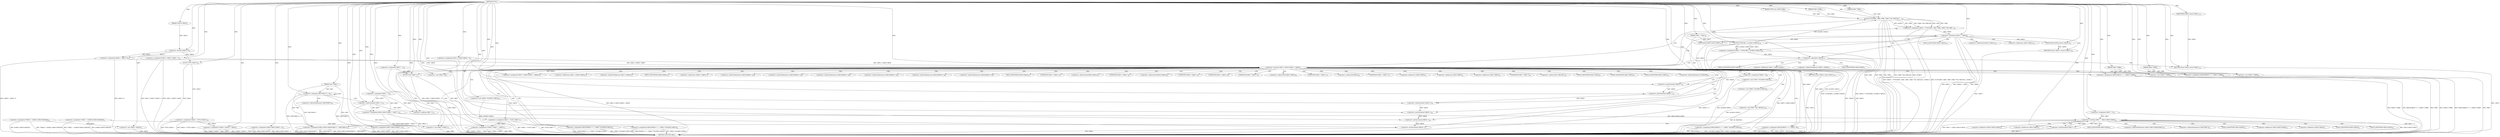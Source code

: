 digraph "FUN1" {  
"8" [label = <(METHOD,FUN1)<SUB>1</SUB>> ]
"268" [label = <(METHOD_RETURN,VAR1)<SUB>1</SUB>> ]
"9" [label = <(PARAM,VAR2 *VAR3)<SUB>1</SUB>> ]
"10" [label = <(PARAM,TPMI_ALG_HASH VAR4)<SUB>1</SUB>> ]
"11" [label = <(PARAM,VAR5 *VAR6)<SUB>4</SUB>> ]
"12" [label = <(PARAM,char *VAR7)<SUB>4</SUB>> ]
"13" [label = <(PARAM,VAR5 *VAR8)<SUB>4</SUB>> ]
"14" [label = <(PARAM,VAR5 *VAR9)<SUB>4</SUB>> ]
"15" [label = <(PARAM,UINT16 VAR10)<SUB>4</SUB>> ]
"16" [label = <(PARAM,VAR11  *VAR12)<SUB>5</SUB>> ]
"23" [label = <(&lt;operator&gt;.assignment,*VAR18 = &amp;VAR15.VAR19.VAR20[0])<SUB>10</SUB>> ]
"34" [label = <(&lt;operator&gt;.assignment,*VAR21 = &amp;VAR16.VAR19.VAR20[0])<SUB>11</SUB>> ]
"51" [label = <(&lt;operator&gt;.assignment,VAR29 = VAR10 / 8)<SUB>19</SUB>> ]
"56" [label = <(&lt;operator&gt;.assignment,VAR12-&gt;VAR19 .VAR30 = 0)<SUB>21</SUB>> ]
"63" [label = <(&lt;operator&gt;.assignment,VAR16.VAR19.VAR30 = 4)<SUB>23</SUB>> ]
"70" [label = <(&lt;operator&gt;.assignment,VAR15.VAR19.VAR30 = 4)<SUB>25</SUB>> ]
"77" [label = <(&lt;operator&gt;.assignment,VAR24 = FUN2( VAR10 ))<SUB>26</SUB>> ]
"81" [label = <(&lt;operator&gt;.assignment,*(VAR31 *)VAR18 = VAR24)<SUB>27</SUB>> ]
"99" [label = <(&lt;operator&gt;.assignment,VAR14.VAR19.VAR30 = VAR27+1)<SUB>31</SUB>> ]
"134" [label = <(&lt;operator&gt;.assignment,VAR12-&gt;VAR19.VAR30 = 0)<SUB>37</SUB>> ]
"141" [label = <(&lt;operator&gt;.assignment,VAR27 = 1)<SUB>39</SUB>> ]
"259" [label = <(&lt;operator&gt;.assignment,VAR12-&gt;VAR19.VAR30 = VAR29)<SUB>152</SUB>> ]
"266" [label = <(RETURN,return VAR33;,return VAR33;)<SUB>155</SUB>> ]
"92" [label = <(&lt;operator&gt;.notEquals,VAR7[VAR27] != 0)<SUB>29</SUB>> ]
"97" [label = <(&lt;operator&gt;.postIncrement,VAR27++)<SUB>29</SUB>> ]
"113" [label = <(&lt;operator&gt;.lessThan,VAR27 &lt; VAR14.VAR19.VAR30)<SUB>32</SUB>> ]
"120" [label = <(&lt;operator&gt;.postIncrement,VAR27++)<SUB>32</SUB>> ]
"145" [label = <(&lt;operator&gt;.lessThan,VAR12-&gt;VAR19.VAR30 &lt; VAR29)<SUB>71</SUB>> ]
"267" [label = <(IDENTIFIER,VAR33,return VAR33;)<SUB>155</SUB>> ]
"53" [label = <(&lt;operator&gt;.division,VAR10 / 8)<SUB>19</SUB>> ]
"79" [label = <(FUN2,FUN2( VAR10 ))<SUB>26</SUB>> ]
"89" [label = <(&lt;operator&gt;.assignment,VAR27 = 0)<SUB>29</SUB>> ]
"105" [label = <(&lt;operator&gt;.addition,VAR27+1)<SUB>31</SUB>> ]
"110" [label = <(&lt;operator&gt;.assignment,VAR27 = 0)<SUB>32</SUB>> ]
"123" [label = <(&lt;operator&gt;.assignment,VAR14.VAR19.VAR20[VAR27] = VAR7[VAR27])<SUB>34</SUB>> ]
"153" [label = <(&lt;operator&gt;.assignment,VAR25 = FUN2( VAR27 ))<SUB>77</SUB>> ]
"157" [label = <(&lt;operator&gt;.assignment,*(VAR31 *)VAR21 = VAR25)<SUB>78</SUB>> ]
"163" [label = <(&lt;operator&gt;.assignment,VAR28 = 0)<SUB>80</SUB>> ]
"166" [label = <(&lt;operator&gt;.assignment,VAR23[VAR28++] = (VAR22 *)&amp;(VAR16.VAR32))<SUB>81</SUB>> ]
"177" [label = <(&lt;operator&gt;.assignment,VAR23[VAR28++] = (VAR22 *)&amp;(VAR14.VAR32))<SUB>82</SUB>> ]
"188" [label = <(&lt;operator&gt;.assignment,VAR23[VAR28++] = (VAR22 *)VAR8)<SUB>83</SUB>> ]
"196" [label = <(&lt;operator&gt;.assignment,VAR23[VAR28++] = (VAR22 *)VAR9)<SUB>84</SUB>> ]
"204" [label = <(&lt;operator&gt;.assignment,VAR23[VAR28++] = (VAR22 *)&amp;(VAR15.VAR32))<SUB>85</SUB>> ]
"215" [label = <(&lt;operator&gt;.assignment,VAR23[VAR28++] = (VAR22 *)0)<SUB>87</SUB>> ]
"223" [label = <(&lt;operator&gt;.assignment,VAR26 = FUN3(VAR3, VAR4, VAR6, (VAR5 **)&amp;( VAR2...)<SUB>89</SUB>> ]
"245" [label = <(&lt;operator&gt;.assignment,VAR34 = FUN4(VAR12, &amp;(VAR13.VAR32)))<SUB>140</SUB>> ]
"83" [label = <(&lt;operator&gt;.cast,(VAR31 *)VAR18)<SUB>27</SUB>> ]
"238" [label = <(&lt;operator&gt;.notEquals,VAR26 != VAR33)<SUB>91</SUB>> ]
"254" [label = <(&lt;operator&gt;.logicalNot,!VAR34)<SUB>141</SUB>> ]
"155" [label = <(FUN2,FUN2( VAR27 ))<SUB>77</SUB>> ]
"171" [label = <(&lt;operator&gt;.cast,(VAR22 *)&amp;(VAR16.VAR32))<SUB>81</SUB>> ]
"182" [label = <(&lt;operator&gt;.cast,(VAR22 *)&amp;(VAR14.VAR32))<SUB>82</SUB>> ]
"193" [label = <(&lt;operator&gt;.cast,(VAR22 *)VAR8)<SUB>83</SUB>> ]
"201" [label = <(&lt;operator&gt;.cast,(VAR22 *)VAR9)<SUB>84</SUB>> ]
"209" [label = <(&lt;operator&gt;.cast,(VAR22 *)&amp;(VAR15.VAR32))<SUB>85</SUB>> ]
"220" [label = <(&lt;operator&gt;.cast,(VAR22 *)0)<SUB>87</SUB>> ]
"225" [label = <(FUN3,FUN3(VAR3, VAR4, VAR6, (VAR5 **)&amp;( VAR23[0] ), ...)<SUB>89</SUB>> ]
"242" [label = <(RETURN,return( VAR26 );,return( VAR26 );)<SUB>95</SUB>> ]
"247" [label = <(FUN4,FUN4(VAR12, &amp;(VAR13.VAR32)))<SUB>140</SUB>> ]
"257" [label = <(RETURN,return VAR35;,return VAR35;)<SUB>143</SUB>> ]
"159" [label = <(&lt;operator&gt;.cast,(VAR31 *)VAR21)<SUB>78</SUB>> ]
"169" [label = <(&lt;operator&gt;.postIncrement,VAR28++)<SUB>81</SUB>> ]
"180" [label = <(&lt;operator&gt;.postIncrement,VAR28++)<SUB>82</SUB>> ]
"191" [label = <(&lt;operator&gt;.postIncrement,VAR28++)<SUB>83</SUB>> ]
"199" [label = <(&lt;operator&gt;.postIncrement,VAR28++)<SUB>84</SUB>> ]
"207" [label = <(&lt;operator&gt;.postIncrement,VAR28++)<SUB>85</SUB>> ]
"218" [label = <(&lt;operator&gt;.postIncrement,VAR28++)<SUB>87</SUB>> ]
"229" [label = <(&lt;operator&gt;.cast,(VAR5 **)&amp;( VAR23[0] ))<SUB>89</SUB>> ]
"243" [label = <(IDENTIFIER,VAR26,return( VAR26 );)<SUB>95</SUB>> ]
"258" [label = <(IDENTIFIER,VAR35,return VAR35;)<SUB>143</SUB>> ]
"260" [label = <(&lt;operator&gt;.fieldAccess,VAR12-&gt;VAR19.VAR30)<SUB>152</SUB>> ]
"93" [label = <(&lt;operator&gt;.indirectIndexAccess,VAR7[VAR27])<SUB>29</SUB>> ]
"115" [label = <(&lt;operator&gt;.fieldAccess,VAR14.VAR19.VAR30)<SUB>32</SUB>> ]
"146" [label = <(&lt;operator&gt;.fieldAccess,VAR12-&gt;VAR19.VAR30)<SUB>71</SUB>> ]
"261" [label = <(&lt;operator&gt;.indirectFieldAccess,VAR12-&gt;VAR19)<SUB>152</SUB>> ]
"264" [label = <(FIELD_IDENTIFIER,VAR30,VAR30)<SUB>152</SUB>> ]
"116" [label = <(&lt;operator&gt;.fieldAccess,VAR14.VAR19)<SUB>32</SUB>> ]
"119" [label = <(FIELD_IDENTIFIER,VAR30,VAR30)<SUB>32</SUB>> ]
"124" [label = <(&lt;operator&gt;.indirectIndexAccess,VAR14.VAR19.VAR20[VAR27])<SUB>34</SUB>> ]
"131" [label = <(&lt;operator&gt;.indirectIndexAccess,VAR7[VAR27])<SUB>34</SUB>> ]
"147" [label = <(&lt;operator&gt;.indirectFieldAccess,VAR12-&gt;VAR19)<SUB>71</SUB>> ]
"150" [label = <(FIELD_IDENTIFIER,VAR30,VAR30)<SUB>71</SUB>> ]
"158" [label = <(&lt;operator&gt;.indirection,*(VAR31 *)VAR21)<SUB>78</SUB>> ]
"167" [label = <(&lt;operator&gt;.indirectIndexAccess,VAR23[VAR28++])<SUB>81</SUB>> ]
"178" [label = <(&lt;operator&gt;.indirectIndexAccess,VAR23[VAR28++])<SUB>82</SUB>> ]
"189" [label = <(&lt;operator&gt;.indirectIndexAccess,VAR23[VAR28++])<SUB>83</SUB>> ]
"197" [label = <(&lt;operator&gt;.indirectIndexAccess,VAR23[VAR28++])<SUB>84</SUB>> ]
"205" [label = <(&lt;operator&gt;.indirectIndexAccess,VAR23[VAR28++])<SUB>85</SUB>> ]
"216" [label = <(&lt;operator&gt;.indirectIndexAccess,VAR23[VAR28++])<SUB>87</SUB>> ]
"263" [label = <(FIELD_IDENTIFIER,VAR19,VAR19)<SUB>152</SUB>> ]
"118" [label = <(FIELD_IDENTIFIER,VAR19,VAR19)<SUB>32</SUB>> ]
"125" [label = <(&lt;operator&gt;.fieldAccess,VAR14.VAR19.VAR20)<SUB>34</SUB>> ]
"149" [label = <(FIELD_IDENTIFIER,VAR19,VAR19)<SUB>71</SUB>> ]
"172" [label = <(UNKNOWN,VAR22 *,VAR22 *)<SUB>81</SUB>> ]
"173" [label = <(&lt;operator&gt;.addressOf,&amp;(VAR16.VAR32))<SUB>81</SUB>> ]
"183" [label = <(UNKNOWN,VAR22 *,VAR22 *)<SUB>82</SUB>> ]
"184" [label = <(&lt;operator&gt;.addressOf,&amp;(VAR14.VAR32))<SUB>82</SUB>> ]
"194" [label = <(UNKNOWN,VAR22 *,VAR22 *)<SUB>83</SUB>> ]
"202" [label = <(UNKNOWN,VAR22 *,VAR22 *)<SUB>84</SUB>> ]
"210" [label = <(UNKNOWN,VAR22 *,VAR22 *)<SUB>85</SUB>> ]
"211" [label = <(&lt;operator&gt;.addressOf,&amp;(VAR15.VAR32))<SUB>85</SUB>> ]
"221" [label = <(UNKNOWN,VAR22 *,VAR22 *)<SUB>87</SUB>> ]
"235" [label = <(&lt;operator&gt;.addressOf,&amp;VAR13)<SUB>89</SUB>> ]
"249" [label = <(&lt;operator&gt;.addressOf,&amp;(VAR13.VAR32))<SUB>140</SUB>> ]
"126" [label = <(&lt;operator&gt;.fieldAccess,VAR14.VAR19)<SUB>34</SUB>> ]
"129" [label = <(FIELD_IDENTIFIER,VAR20,VAR20)<SUB>34</SUB>> ]
"160" [label = <(UNKNOWN,VAR31 *,VAR31 *)<SUB>78</SUB>> ]
"174" [label = <(&lt;operator&gt;.fieldAccess,VAR16.VAR32)<SUB>81</SUB>> ]
"185" [label = <(&lt;operator&gt;.fieldAccess,VAR14.VAR32)<SUB>82</SUB>> ]
"212" [label = <(&lt;operator&gt;.fieldAccess,VAR15.VAR32)<SUB>85</SUB>> ]
"230" [label = <(UNKNOWN,VAR5 **,VAR5 **)<SUB>89</SUB>> ]
"231" [label = <(&lt;operator&gt;.addressOf,&amp;( VAR23[0] ))<SUB>89</SUB>> ]
"250" [label = <(&lt;operator&gt;.fieldAccess,VAR13.VAR32)<SUB>140</SUB>> ]
"128" [label = <(FIELD_IDENTIFIER,VAR19,VAR19)<SUB>34</SUB>> ]
"176" [label = <(FIELD_IDENTIFIER,VAR32,VAR32)<SUB>81</SUB>> ]
"187" [label = <(FIELD_IDENTIFIER,VAR32,VAR32)<SUB>82</SUB>> ]
"214" [label = <(FIELD_IDENTIFIER,VAR32,VAR32)<SUB>85</SUB>> ]
"232" [label = <(&lt;operator&gt;.indirectIndexAccess,VAR23[0])<SUB>89</SUB>> ]
"252" [label = <(FIELD_IDENTIFIER,VAR32,VAR32)<SUB>140</SUB>> ]
  "266" -> "268"  [ label = "DDG: &lt;RET&gt;"] 
  "257" -> "268"  [ label = "DDG: &lt;RET&gt;"] 
  "242" -> "268"  [ label = "DDG: &lt;RET&gt;"] 
  "12" -> "268"  [ label = "DDG: VAR7"] 
  "16" -> "268"  [ label = "DDG: VAR12"] 
  "23" -> "268"  [ label = "DDG: &amp;VAR15.VAR19.VAR20[0]"] 
  "23" -> "268"  [ label = "DDG: *VAR18 = &amp;VAR15.VAR19.VAR20[0]"] 
  "34" -> "268"  [ label = "DDG: &amp;VAR16.VAR19.VAR20[0]"] 
  "34" -> "268"  [ label = "DDG: *VAR21 = &amp;VAR16.VAR19.VAR20[0]"] 
  "51" -> "268"  [ label = "DDG: VAR10 / 8"] 
  "51" -> "268"  [ label = "DDG: VAR29 = VAR10 / 8"] 
  "56" -> "268"  [ label = "DDG: VAR12-&gt;VAR19 .VAR30"] 
  "56" -> "268"  [ label = "DDG: VAR12-&gt;VAR19 .VAR30 = 0"] 
  "63" -> "268"  [ label = "DDG: VAR16.VAR19.VAR30"] 
  "63" -> "268"  [ label = "DDG: VAR16.VAR19.VAR30 = 4"] 
  "70" -> "268"  [ label = "DDG: VAR15.VAR19.VAR30"] 
  "70" -> "268"  [ label = "DDG: VAR15.VAR19.VAR30 = 4"] 
  "79" -> "268"  [ label = "DDG: VAR10"] 
  "77" -> "268"  [ label = "DDG: FUN2( VAR10 )"] 
  "77" -> "268"  [ label = "DDG: VAR24 = FUN2( VAR10 )"] 
  "83" -> "268"  [ label = "DDG: VAR18"] 
  "81" -> "268"  [ label = "DDG: *(VAR31 *)VAR18"] 
  "81" -> "268"  [ label = "DDG: VAR24"] 
  "81" -> "268"  [ label = "DDG: *(VAR31 *)VAR18 = VAR24"] 
  "92" -> "268"  [ label = "DDG: VAR7[VAR27]"] 
  "92" -> "268"  [ label = "DDG: VAR7[VAR27] != 0"] 
  "99" -> "268"  [ label = "DDG: VAR27+1"] 
  "99" -> "268"  [ label = "DDG: VAR14.VAR19.VAR30 = VAR27+1"] 
  "110" -> "268"  [ label = "DDG: VAR27 = 0"] 
  "113" -> "268"  [ label = "DDG: VAR14.VAR19.VAR30"] 
  "113" -> "268"  [ label = "DDG: VAR27 &lt; VAR14.VAR19.VAR30"] 
  "134" -> "268"  [ label = "DDG: VAR12-&gt;VAR19.VAR30 = 0"] 
  "141" -> "268"  [ label = "DDG: VAR27 = 1"] 
  "145" -> "268"  [ label = "DDG: VAR12-&gt;VAR19.VAR30"] 
  "145" -> "268"  [ label = "DDG: VAR29"] 
  "145" -> "268"  [ label = "DDG: VAR12-&gt;VAR19.VAR30 &lt; VAR29"] 
  "155" -> "268"  [ label = "DDG: VAR27"] 
  "153" -> "268"  [ label = "DDG: FUN2( VAR27 )"] 
  "153" -> "268"  [ label = "DDG: VAR25 = FUN2( VAR27 )"] 
  "159" -> "268"  [ label = "DDG: VAR21"] 
  "157" -> "268"  [ label = "DDG: *(VAR31 *)VAR21"] 
  "157" -> "268"  [ label = "DDG: VAR25"] 
  "157" -> "268"  [ label = "DDG: *(VAR31 *)VAR21 = VAR25"] 
  "163" -> "268"  [ label = "DDG: VAR28 = 0"] 
  "171" -> "268"  [ label = "DDG: &amp;(VAR16.VAR32)"] 
  "166" -> "268"  [ label = "DDG: (VAR22 *)&amp;(VAR16.VAR32)"] 
  "166" -> "268"  [ label = "DDG: VAR23[VAR28++] = (VAR22 *)&amp;(VAR16.VAR32)"] 
  "182" -> "268"  [ label = "DDG: &amp;(VAR14.VAR32)"] 
  "177" -> "268"  [ label = "DDG: (VAR22 *)&amp;(VAR14.VAR32)"] 
  "177" -> "268"  [ label = "DDG: VAR23[VAR28++] = (VAR22 *)&amp;(VAR14.VAR32)"] 
  "193" -> "268"  [ label = "DDG: VAR8"] 
  "188" -> "268"  [ label = "DDG: (VAR22 *)VAR8"] 
  "188" -> "268"  [ label = "DDG: VAR23[VAR28++] = (VAR22 *)VAR8"] 
  "201" -> "268"  [ label = "DDG: VAR9"] 
  "196" -> "268"  [ label = "DDG: (VAR22 *)VAR9"] 
  "196" -> "268"  [ label = "DDG: VAR23[VAR28++] = (VAR22 *)VAR9"] 
  "209" -> "268"  [ label = "DDG: &amp;(VAR15.VAR32)"] 
  "204" -> "268"  [ label = "DDG: (VAR22 *)&amp;(VAR15.VAR32)"] 
  "204" -> "268"  [ label = "DDG: VAR23[VAR28++] = (VAR22 *)&amp;(VAR15.VAR32)"] 
  "218" -> "268"  [ label = "DDG: VAR28"] 
  "215" -> "268"  [ label = "DDG: VAR23[VAR28++]"] 
  "215" -> "268"  [ label = "DDG: (VAR22 *)0"] 
  "215" -> "268"  [ label = "DDG: VAR23[VAR28++] = (VAR22 *)0"] 
  "225" -> "268"  [ label = "DDG: VAR3"] 
  "225" -> "268"  [ label = "DDG: VAR4"] 
  "225" -> "268"  [ label = "DDG: VAR6"] 
  "229" -> "268"  [ label = "DDG: &amp;( VAR23[0] )"] 
  "225" -> "268"  [ label = "DDG: (VAR5 **)&amp;( VAR23[0] )"] 
  "225" -> "268"  [ label = "DDG: &amp;VAR13"] 
  "223" -> "268"  [ label = "DDG: FUN3(VAR3, VAR4, VAR6, (VAR5 **)&amp;( VAR23[0] ), &amp;VAR13 )"] 
  "223" -> "268"  [ label = "DDG: VAR26 = FUN3(VAR3, VAR4, VAR6, (VAR5 **)&amp;( VAR23[0] ), &amp;VAR13 )"] 
  "238" -> "268"  [ label = "DDG: VAR26"] 
  "238" -> "268"  [ label = "DDG: VAR33"] 
  "238" -> "268"  [ label = "DDG: VAR26 != VAR33"] 
  "247" -> "268"  [ label = "DDG: VAR12"] 
  "247" -> "268"  [ label = "DDG: &amp;(VAR13.VAR32)"] 
  "245" -> "268"  [ label = "DDG: FUN4(VAR12, &amp;(VAR13.VAR32))"] 
  "245" -> "268"  [ label = "DDG: VAR34 = FUN4(VAR12, &amp;(VAR13.VAR32))"] 
  "254" -> "268"  [ label = "DDG: VAR34"] 
  "254" -> "268"  [ label = "DDG: !VAR34"] 
  "123" -> "268"  [ label = "DDG: VAR14.VAR19.VAR20[VAR27]"] 
  "123" -> "268"  [ label = "DDG: VAR7[VAR27]"] 
  "123" -> "268"  [ label = "DDG: VAR14.VAR19.VAR20[VAR27] = VAR7[VAR27]"] 
  "120" -> "268"  [ label = "DDG: VAR27++"] 
  "97" -> "268"  [ label = "DDG: VAR27++"] 
  "8" -> "9"  [ label = "DDG: "] 
  "8" -> "10"  [ label = "DDG: "] 
  "8" -> "11"  [ label = "DDG: "] 
  "8" -> "12"  [ label = "DDG: "] 
  "8" -> "13"  [ label = "DDG: "] 
  "8" -> "14"  [ label = "DDG: "] 
  "8" -> "15"  [ label = "DDG: "] 
  "8" -> "16"  [ label = "DDG: "] 
  "53" -> "51"  [ label = "DDG: VAR10"] 
  "53" -> "51"  [ label = "DDG: 8"] 
  "8" -> "56"  [ label = "DDG: "] 
  "8" -> "63"  [ label = "DDG: "] 
  "8" -> "70"  [ label = "DDG: "] 
  "79" -> "77"  [ label = "DDG: VAR10"] 
  "77" -> "81"  [ label = "DDG: VAR24"] 
  "8" -> "81"  [ label = "DDG: "] 
  "89" -> "99"  [ label = "DDG: VAR27"] 
  "97" -> "99"  [ label = "DDG: VAR27"] 
  "8" -> "99"  [ label = "DDG: "] 
  "8" -> "134"  [ label = "DDG: "] 
  "8" -> "141"  [ label = "DDG: "] 
  "145" -> "259"  [ label = "DDG: VAR29"] 
  "8" -> "259"  [ label = "DDG: "] 
  "267" -> "266"  [ label = "DDG: VAR33"] 
  "238" -> "267"  [ label = "DDG: VAR33"] 
  "8" -> "267"  [ label = "DDG: "] 
  "15" -> "53"  [ label = "DDG: VAR10"] 
  "8" -> "53"  [ label = "DDG: "] 
  "53" -> "79"  [ label = "DDG: VAR10"] 
  "8" -> "79"  [ label = "DDG: "] 
  "8" -> "89"  [ label = "DDG: "] 
  "12" -> "92"  [ label = "DDG: VAR7"] 
  "8" -> "92"  [ label = "DDG: "] 
  "89" -> "97"  [ label = "DDG: VAR27"] 
  "8" -> "97"  [ label = "DDG: "] 
  "89" -> "105"  [ label = "DDG: VAR27"] 
  "97" -> "105"  [ label = "DDG: VAR27"] 
  "8" -> "105"  [ label = "DDG: "] 
  "8" -> "110"  [ label = "DDG: "] 
  "110" -> "113"  [ label = "DDG: VAR27"] 
  "120" -> "113"  [ label = "DDG: VAR27"] 
  "8" -> "113"  [ label = "DDG: "] 
  "99" -> "113"  [ label = "DDG: VAR14.VAR19.VAR30"] 
  "113" -> "120"  [ label = "DDG: VAR27"] 
  "8" -> "120"  [ label = "DDG: "] 
  "12" -> "123"  [ label = "DDG: VAR7"] 
  "92" -> "123"  [ label = "DDG: VAR7[VAR27]"] 
  "56" -> "145"  [ label = "DDG: VAR12-&gt;VAR19 .VAR30"] 
  "134" -> "145"  [ label = "DDG: VAR12-&gt;VAR19.VAR30"] 
  "51" -> "145"  [ label = "DDG: VAR29"] 
  "8" -> "145"  [ label = "DDG: "] 
  "155" -> "153"  [ label = "DDG: VAR27"] 
  "153" -> "157"  [ label = "DDG: VAR25"] 
  "8" -> "157"  [ label = "DDG: "] 
  "8" -> "163"  [ label = "DDG: "] 
  "13" -> "188"  [ label = "DDG: VAR8"] 
  "8" -> "188"  [ label = "DDG: "] 
  "14" -> "196"  [ label = "DDG: VAR9"] 
  "8" -> "196"  [ label = "DDG: "] 
  "8" -> "215"  [ label = "DDG: "] 
  "225" -> "223"  [ label = "DDG: &amp;VAR13"] 
  "225" -> "223"  [ label = "DDG: VAR6"] 
  "225" -> "223"  [ label = "DDG: (VAR5 **)&amp;( VAR23[0] )"] 
  "225" -> "223"  [ label = "DDG: VAR3"] 
  "225" -> "223"  [ label = "DDG: VAR4"] 
  "247" -> "245"  [ label = "DDG: VAR12"] 
  "247" -> "245"  [ label = "DDG: &amp;(VAR13.VAR32)"] 
  "23" -> "83"  [ label = "DDG: VAR18"] 
  "8" -> "83"  [ label = "DDG: "] 
  "141" -> "155"  [ label = "DDG: VAR27"] 
  "8" -> "155"  [ label = "DDG: "] 
  "13" -> "193"  [ label = "DDG: VAR8"] 
  "8" -> "193"  [ label = "DDG: "] 
  "14" -> "201"  [ label = "DDG: VAR9"] 
  "8" -> "201"  [ label = "DDG: "] 
  "8" -> "220"  [ label = "DDG: "] 
  "9" -> "225"  [ label = "DDG: VAR3"] 
  "8" -> "225"  [ label = "DDG: "] 
  "10" -> "225"  [ label = "DDG: VAR4"] 
  "11" -> "225"  [ label = "DDG: VAR6"] 
  "247" -> "225"  [ label = "DDG: &amp;(VAR13.VAR32)"] 
  "223" -> "238"  [ label = "DDG: VAR26"] 
  "8" -> "238"  [ label = "DDG: "] 
  "243" -> "242"  [ label = "DDG: VAR26"] 
  "16" -> "247"  [ label = "DDG: VAR12"] 
  "8" -> "247"  [ label = "DDG: "] 
  "245" -> "254"  [ label = "DDG: VAR34"] 
  "8" -> "254"  [ label = "DDG: "] 
  "258" -> "257"  [ label = "DDG: VAR35"] 
  "8" -> "257"  [ label = "DDG: "] 
  "34" -> "159"  [ label = "DDG: VAR21"] 
  "8" -> "159"  [ label = "DDG: "] 
  "163" -> "169"  [ label = "DDG: VAR28"] 
  "8" -> "169"  [ label = "DDG: "] 
  "169" -> "180"  [ label = "DDG: VAR28"] 
  "8" -> "180"  [ label = "DDG: "] 
  "180" -> "191"  [ label = "DDG: VAR28"] 
  "8" -> "191"  [ label = "DDG: "] 
  "191" -> "199"  [ label = "DDG: VAR28"] 
  "8" -> "199"  [ label = "DDG: "] 
  "199" -> "207"  [ label = "DDG: VAR28"] 
  "8" -> "207"  [ label = "DDG: "] 
  "207" -> "218"  [ label = "DDG: VAR28"] 
  "8" -> "218"  [ label = "DDG: "] 
  "238" -> "243"  [ label = "DDG: VAR26"] 
  "8" -> "243"  [ label = "DDG: "] 
  "8" -> "258"  [ label = "DDG: "] 
  "92" -> "92"  [ label = "CDG: "] 
  "92" -> "97"  [ label = "CDG: "] 
  "92" -> "93"  [ label = "CDG: "] 
  "113" -> "115"  [ label = "CDG: "] 
  "113" -> "120"  [ label = "CDG: "] 
  "113" -> "113"  [ label = "CDG: "] 
  "113" -> "128"  [ label = "CDG: "] 
  "113" -> "131"  [ label = "CDG: "] 
  "113" -> "119"  [ label = "CDG: "] 
  "113" -> "129"  [ label = "CDG: "] 
  "113" -> "118"  [ label = "CDG: "] 
  "113" -> "116"  [ label = "CDG: "] 
  "113" -> "123"  [ label = "CDG: "] 
  "113" -> "126"  [ label = "CDG: "] 
  "113" -> "124"  [ label = "CDG: "] 
  "113" -> "125"  [ label = "CDG: "] 
  "145" -> "214"  [ label = "CDG: "] 
  "145" -> "167"  [ label = "CDG: "] 
  "145" -> "188"  [ label = "CDG: "] 
  "145" -> "230"  [ label = "CDG: "] 
  "145" -> "169"  [ label = "CDG: "] 
  "145" -> "163"  [ label = "CDG: "] 
  "145" -> "225"  [ label = "CDG: "] 
  "145" -> "178"  [ label = "CDG: "] 
  "145" -> "215"  [ label = "CDG: "] 
  "145" -> "209"  [ label = "CDG: "] 
  "145" -> "196"  [ label = "CDG: "] 
  "145" -> "185"  [ label = "CDG: "] 
  "145" -> "232"  [ label = "CDG: "] 
  "145" -> "261"  [ label = "CDG: "] 
  "145" -> "197"  [ label = "CDG: "] 
  "145" -> "189"  [ label = "CDG: "] 
  "145" -> "153"  [ label = "CDG: "] 
  "145" -> "204"  [ label = "CDG: "] 
  "145" -> "264"  [ label = "CDG: "] 
  "145" -> "191"  [ label = "CDG: "] 
  "145" -> "238"  [ label = "CDG: "] 
  "145" -> "223"  [ label = "CDG: "] 
  "145" -> "187"  [ label = "CDG: "] 
  "145" -> "231"  [ label = "CDG: "] 
  "145" -> "184"  [ label = "CDG: "] 
  "145" -> "259"  [ label = "CDG: "] 
  "145" -> "173"  [ label = "CDG: "] 
  "145" -> "207"  [ label = "CDG: "] 
  "145" -> "212"  [ label = "CDG: "] 
  "145" -> "174"  [ label = "CDG: "] 
  "145" -> "194"  [ label = "CDG: "] 
  "145" -> "182"  [ label = "CDG: "] 
  "145" -> "221"  [ label = "CDG: "] 
  "145" -> "155"  [ label = "CDG: "] 
  "145" -> "202"  [ label = "CDG: "] 
  "145" -> "201"  [ label = "CDG: "] 
  "145" -> "180"  [ label = "CDG: "] 
  "145" -> "205"  [ label = "CDG: "] 
  "145" -> "158"  [ label = "CDG: "] 
  "145" -> "171"  [ label = "CDG: "] 
  "145" -> "160"  [ label = "CDG: "] 
  "145" -> "183"  [ label = "CDG: "] 
  "145" -> "235"  [ label = "CDG: "] 
  "145" -> "193"  [ label = "CDG: "] 
  "145" -> "166"  [ label = "CDG: "] 
  "145" -> "210"  [ label = "CDG: "] 
  "145" -> "260"  [ label = "CDG: "] 
  "145" -> "157"  [ label = "CDG: "] 
  "145" -> "159"  [ label = "CDG: "] 
  "145" -> "176"  [ label = "CDG: "] 
  "145" -> "220"  [ label = "CDG: "] 
  "145" -> "199"  [ label = "CDG: "] 
  "145" -> "263"  [ label = "CDG: "] 
  "145" -> "177"  [ label = "CDG: "] 
  "145" -> "229"  [ label = "CDG: "] 
  "145" -> "211"  [ label = "CDG: "] 
  "145" -> "216"  [ label = "CDG: "] 
  "145" -> "218"  [ label = "CDG: "] 
  "145" -> "266"  [ label = "CDG: "] 
  "145" -> "172"  [ label = "CDG: "] 
  "238" -> "245"  [ label = "CDG: "] 
  "238" -> "247"  [ label = "CDG: "] 
  "238" -> "242"  [ label = "CDG: "] 
  "238" -> "249"  [ label = "CDG: "] 
  "238" -> "252"  [ label = "CDG: "] 
  "238" -> "254"  [ label = "CDG: "] 
  "238" -> "250"  [ label = "CDG: "] 
  "254" -> "145"  [ label = "CDG: "] 
  "254" -> "146"  [ label = "CDG: "] 
  "254" -> "149"  [ label = "CDG: "] 
  "254" -> "257"  [ label = "CDG: "] 
  "254" -> "150"  [ label = "CDG: "] 
  "254" -> "147"  [ label = "CDG: "] 
}
